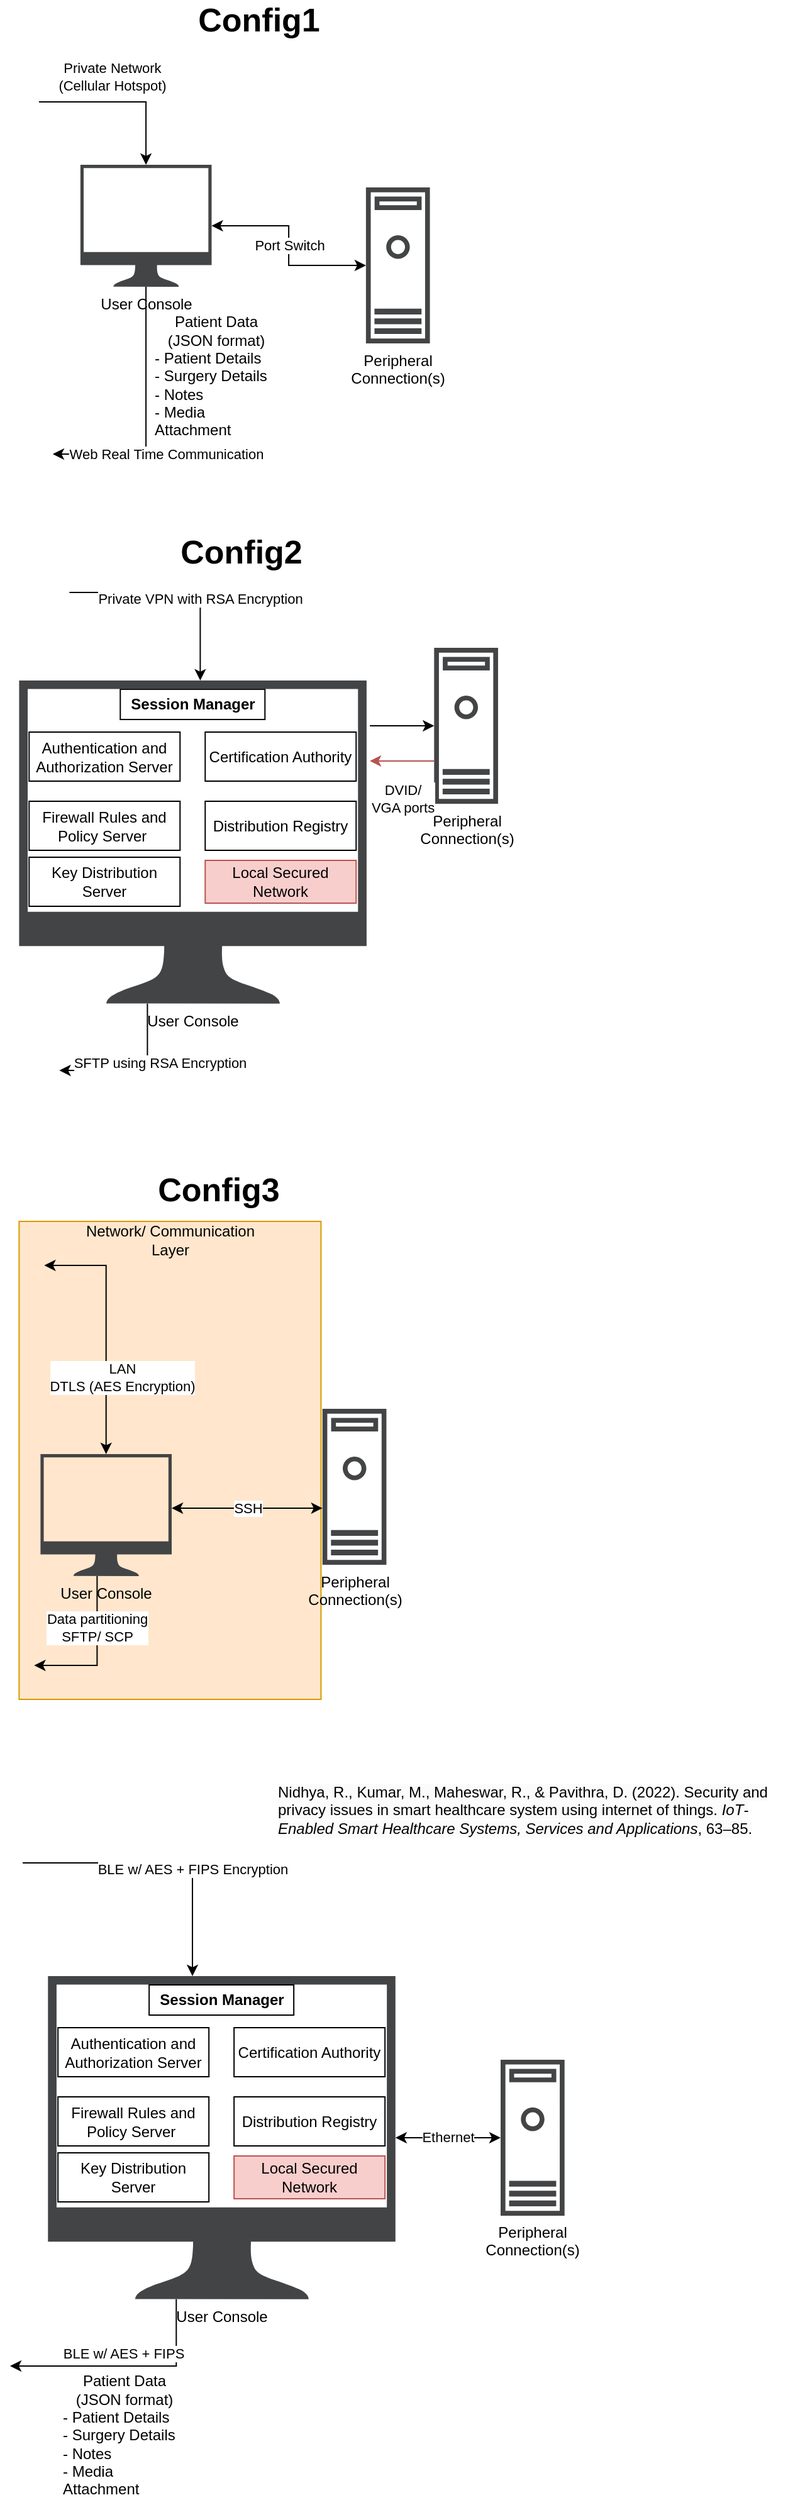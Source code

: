 <mxfile version="24.0.4" type="github">
  <diagram name="Page-1" id="-v-v0UjTu-cKlCj0ydJt">
    <mxGraphModel dx="1434" dy="814" grid="1" gridSize="10" guides="1" tooltips="1" connect="1" arrows="1" fold="1" page="1" pageScale="1" pageWidth="850" pageHeight="1100" math="0" shadow="0">
      <root>
        <mxCell id="0" />
        <mxCell id="1" parent="0" />
        <mxCell id="VvkDmHgtMDMKBXO0bv3q-11" value="User Console" style="sketch=0;pointerEvents=1;shadow=0;dashed=0;html=1;strokeColor=none;fillColor=#434445;aspect=fixed;labelPosition=center;verticalLabelPosition=bottom;verticalAlign=top;align=center;outlineConnect=0;shape=mxgraph.vvd.monitor;" vertex="1" parent="1">
          <mxGeometry x="235.14" y="1600" width="276.25" height="256.9" as="geometry" />
        </mxCell>
        <mxCell id="dY09yrTRymv2y340_UgG-1" value="&lt;p style=&quot;line-height: 110%;&quot;&gt;&lt;br&gt;&lt;/p&gt;" style="rounded=0;whiteSpace=wrap;html=1;fillColor=#ffe6cc;strokeColor=#d79b00;" parent="1" vertex="1">
          <mxGeometry x="212.2" y="1000" width="240" height="380" as="geometry" />
        </mxCell>
        <mxCell id="dY09yrTRymv2y340_UgG-2" value="Peripheral&lt;br&gt;Connection(s)" style="sketch=0;pointerEvents=1;shadow=0;dashed=0;html=1;strokeColor=none;fillColor=#434445;aspect=fixed;labelPosition=center;verticalLabelPosition=bottom;verticalAlign=top;align=center;outlineConnect=0;shape=mxgraph.vvd.machine;" parent="1" vertex="1">
          <mxGeometry x="453.37" y="1149" width="50.84" height="124" as="geometry" />
        </mxCell>
        <mxCell id="dY09yrTRymv2y340_UgG-3" value="LAN &lt;br&gt;DTLS (AES Encryption)" style="edgeStyle=orthogonalEdgeStyle;rounded=0;orthogonalLoop=1;jettySize=auto;html=1;startArrow=classic;startFill=1;" parent="1" source="dY09yrTRymv2y340_UgG-5" edge="1">
          <mxGeometry x="-0.381" y="-13" relative="1" as="geometry">
            <mxPoint x="232.2" y="1035" as="targetPoint" />
            <Array as="points">
              <mxPoint x="281.2" y="1035" />
            </Array>
            <mxPoint as="offset" />
          </mxGeometry>
        </mxCell>
        <mxCell id="dY09yrTRymv2y340_UgG-4" value="Data partitioning &lt;br&gt;SFTP/ SCP" style="edgeStyle=orthogonalEdgeStyle;rounded=0;orthogonalLoop=1;jettySize=auto;html=1;" parent="1" source="dY09yrTRymv2y340_UgG-5" edge="1">
          <mxGeometry x="-0.322" relative="1" as="geometry">
            <mxPoint x="224.2" y="1353" as="targetPoint" />
            <Array as="points">
              <mxPoint x="274.2" y="1353" />
            </Array>
            <mxPoint as="offset" />
          </mxGeometry>
        </mxCell>
        <mxCell id="dY09yrTRymv2y340_UgG-5" value="User Console" style="sketch=0;pointerEvents=1;shadow=0;dashed=0;html=1;strokeColor=none;fillColor=#434445;aspect=fixed;labelPosition=center;verticalLabelPosition=bottom;verticalAlign=top;align=center;outlineConnect=0;shape=mxgraph.vvd.monitor;" parent="1" vertex="1">
          <mxGeometry x="229.2" y="1185" width="104.3" height="97" as="geometry" />
        </mxCell>
        <mxCell id="dY09yrTRymv2y340_UgG-6" value="SSH" style="edgeStyle=orthogonalEdgeStyle;rounded=0;orthogonalLoop=1;jettySize=auto;html=1;startArrow=classic;startFill=1;" parent="1" source="dY09yrTRymv2y340_UgG-5" target="dY09yrTRymv2y340_UgG-2" edge="1">
          <mxGeometry x="0.013" relative="1" as="geometry">
            <mxPoint x="495.199" y="1185" as="sourcePoint" />
            <mxPoint x="563.37" y="1095" as="targetPoint" />
            <Array as="points">
              <mxPoint x="439.2" y="1228" />
              <mxPoint x="439.2" y="1228" />
            </Array>
            <mxPoint as="offset" />
          </mxGeometry>
        </mxCell>
        <mxCell id="dY09yrTRymv2y340_UgG-7" value="Private Network &lt;br&gt;(Cellular Hotspot)" style="edgeStyle=orthogonalEdgeStyle;rounded=0;orthogonalLoop=1;jettySize=auto;html=1;startArrow=classic;startFill=1;endArrow=none;endFill=0;" parent="1" source="dY09yrTRymv2y340_UgG-9" edge="1">
          <mxGeometry x="0.15" y="-20" relative="1" as="geometry">
            <mxPoint x="227.94" y="110" as="targetPoint" />
            <Array as="points">
              <mxPoint x="312.94" y="110" />
              <mxPoint x="228.94" y="110" />
            </Array>
            <mxPoint as="offset" />
          </mxGeometry>
        </mxCell>
        <mxCell id="dY09yrTRymv2y340_UgG-8" value="Web Real Time Communication" style="edgeStyle=orthogonalEdgeStyle;rounded=0;orthogonalLoop=1;jettySize=auto;html=1;" parent="1" source="dY09yrTRymv2y340_UgG-9" edge="1">
          <mxGeometry x="0.284" y="-16" relative="1" as="geometry">
            <mxPoint x="238.94" y="390" as="targetPoint" />
            <Array as="points">
              <mxPoint x="312.94" y="390" />
            </Array>
            <mxPoint x="16" y="16" as="offset" />
          </mxGeometry>
        </mxCell>
        <mxCell id="dY09yrTRymv2y340_UgG-9" value="User Console" style="sketch=0;pointerEvents=1;shadow=0;dashed=0;html=1;strokeColor=none;fillColor=#434445;aspect=fixed;labelPosition=center;verticalLabelPosition=bottom;verticalAlign=top;align=center;outlineConnect=0;shape=mxgraph.vvd.monitor;" parent="1" vertex="1">
          <mxGeometry x="260.94" y="160" width="104.3" height="97" as="geometry" />
        </mxCell>
        <mxCell id="dY09yrTRymv2y340_UgG-10" value="Port Switch" style="edgeStyle=orthogonalEdgeStyle;rounded=0;orthogonalLoop=1;jettySize=auto;html=1;startArrow=classic;startFill=1;" parent="1" source="dY09yrTRymv2y340_UgG-9" target="dY09yrTRymv2y340_UgG-26" edge="1">
          <mxGeometry relative="1" as="geometry">
            <mxPoint x="526.939" y="220" as="sourcePoint" />
            <mxPoint x="484.94" y="246" as="targetPoint" />
            <Array as="points" />
          </mxGeometry>
        </mxCell>
        <mxCell id="dY09yrTRymv2y340_UgG-11" value="Patient Data&lt;br&gt;(JSON format)&lt;br&gt;&lt;div style=&quot;text-align: left;&quot;&gt;&lt;span style=&quot;background-color: initial;&quot;&gt;- Patient Details&lt;/span&gt;&lt;/div&gt;&lt;div style=&quot;text-align: left;&quot;&gt;&lt;span style=&quot;background-color: initial;&quot;&gt;- Surgery Details&lt;/span&gt;&lt;/div&gt;&lt;div style=&quot;text-align: left;&quot;&gt;&lt;span style=&quot;background-color: initial;&quot;&gt;- Notes&lt;/span&gt;&lt;/div&gt;&lt;div style=&quot;text-align: left;&quot;&gt;&lt;span style=&quot;background-color: initial;&quot;&gt;- Media Attachment&lt;/span&gt;&lt;/div&gt;" style="text;html=1;align=center;verticalAlign=middle;whiteSpace=wrap;rounded=0;" parent="1" vertex="1">
          <mxGeometry x="318.94" y="283" width="100" height="90" as="geometry" />
        </mxCell>
        <mxCell id="dY09yrTRymv2y340_UgG-12" value="Network/ Communication Layer" style="text;html=1;align=center;verticalAlign=middle;whiteSpace=wrap;rounded=0;" parent="1" vertex="1">
          <mxGeometry x="263.7" y="1000" width="137" height="30" as="geometry" />
        </mxCell>
        <mxCell id="dY09yrTRymv2y340_UgG-13" value="&lt;b&gt;Session Manager&lt;/b&gt;" style="rounded=0;whiteSpace=wrap;html=1;" parent="1" vertex="1">
          <mxGeometry x="292.64" y="577" width="115" height="24" as="geometry" />
        </mxCell>
        <mxCell id="dY09yrTRymv2y340_UgG-14" value="Authentication and Authorization Server" style="rounded=0;whiteSpace=wrap;html=1;" parent="1" vertex="1">
          <mxGeometry x="220.14" y="611" width="120" height="39" as="geometry" />
        </mxCell>
        <mxCell id="dY09yrTRymv2y340_UgG-15" value="Firewall Rules and Policy Server&amp;nbsp;" style="rounded=0;whiteSpace=wrap;html=1;" parent="1" vertex="1">
          <mxGeometry x="220.14" y="666" width="120" height="39" as="geometry" />
        </mxCell>
        <mxCell id="dY09yrTRymv2y340_UgG-16" value="Certification Authority" style="rounded=0;whiteSpace=wrap;html=1;" parent="1" vertex="1">
          <mxGeometry x="360.14" y="611" width="120" height="39" as="geometry" />
        </mxCell>
        <mxCell id="dY09yrTRymv2y340_UgG-17" value="Distribution Registry" style="rounded=0;whiteSpace=wrap;html=1;" parent="1" vertex="1">
          <mxGeometry x="360.14" y="666" width="120" height="39" as="geometry" />
        </mxCell>
        <mxCell id="dY09yrTRymv2y340_UgG-18" value="Key Distribution Server" style="rounded=0;whiteSpace=wrap;html=1;" parent="1" vertex="1">
          <mxGeometry x="220.14" y="710.5" width="120" height="39" as="geometry" />
        </mxCell>
        <mxCell id="dY09yrTRymv2y340_UgG-19" value="Local Secured Network" style="rounded=0;whiteSpace=wrap;html=1;fillColor=#f8cecc;strokeColor=#b85450;" parent="1" vertex="1">
          <mxGeometry x="360.14" y="713" width="120" height="34" as="geometry" />
        </mxCell>
        <mxCell id="dY09yrTRymv2y340_UgG-20" value="Private VPN with RSA Encryption" style="edgeStyle=orthogonalEdgeStyle;rounded=0;orthogonalLoop=1;jettySize=auto;html=1;startArrow=classic;startFill=1;endArrow=none;endFill=0;" parent="1" source="dY09yrTRymv2y340_UgG-22" edge="1">
          <mxGeometry x="-0.245" relative="1" as="geometry">
            <mxPoint x="252.2" y="500" as="targetPoint" />
            <Array as="points">
              <mxPoint x="356.2" y="500" />
              <mxPoint x="254.2" y="500" />
            </Array>
            <mxPoint as="offset" />
          </mxGeometry>
        </mxCell>
        <mxCell id="dY09yrTRymv2y340_UgG-21" value="SFTP using RSA Encryption" style="edgeStyle=orthogonalEdgeStyle;rounded=0;orthogonalLoop=1;jettySize=auto;html=1;" parent="1" source="dY09yrTRymv2y340_UgG-22" edge="1">
          <mxGeometry x="-0.233" y="10" relative="1" as="geometry">
            <mxPoint x="244.2" y="880" as="targetPoint" />
            <Array as="points">
              <mxPoint x="314.2" y="880" />
            </Array>
            <mxPoint as="offset" />
          </mxGeometry>
        </mxCell>
        <mxCell id="dY09yrTRymv2y340_UgG-22" value="User Console" style="sketch=0;pointerEvents=1;shadow=0;dashed=0;html=1;strokeColor=none;fillColor=#434445;aspect=fixed;labelPosition=center;verticalLabelPosition=bottom;verticalAlign=top;align=center;outlineConnect=0;shape=mxgraph.vvd.monitor;" parent="1" vertex="1">
          <mxGeometry x="212.2" y="570" width="276.25" height="256.9" as="geometry" />
        </mxCell>
        <mxCell id="dY09yrTRymv2y340_UgG-23" value="&lt;b&gt;&lt;font style=&quot;font-size: 26px;&quot;&gt;Config1&lt;/font&gt;&lt;/b&gt;" style="text;html=1;align=center;verticalAlign=middle;whiteSpace=wrap;rounded=0;" parent="1" vertex="1">
          <mxGeometry x="372.59" y="30" width="60" height="30" as="geometry" />
        </mxCell>
        <mxCell id="dY09yrTRymv2y340_UgG-24" value="&lt;b&gt;&lt;font style=&quot;font-size: 26px;&quot;&gt;Config2&lt;br&gt;&lt;/font&gt;&lt;/b&gt;" style="text;html=1;align=center;verticalAlign=middle;whiteSpace=wrap;rounded=0;" parent="1" vertex="1">
          <mxGeometry x="358.59" y="453" width="60" height="30" as="geometry" />
        </mxCell>
        <mxCell id="dY09yrTRymv2y340_UgG-25" value="&lt;b&gt;&lt;font style=&quot;font-size: 26px;&quot;&gt;Config3&lt;/font&gt;&lt;/b&gt;" style="text;html=1;align=center;verticalAlign=middle;whiteSpace=wrap;rounded=0;" parent="1" vertex="1">
          <mxGeometry x="341" y="960" width="60" height="30" as="geometry" />
        </mxCell>
        <mxCell id="dY09yrTRymv2y340_UgG-26" value="Peripheral&lt;br&gt;Connection(s)" style="sketch=0;pointerEvents=1;shadow=0;dashed=0;html=1;strokeColor=none;fillColor=#434445;aspect=fixed;labelPosition=center;verticalLabelPosition=bottom;verticalAlign=top;align=center;outlineConnect=0;shape=mxgraph.vvd.machine;" parent="1" vertex="1">
          <mxGeometry x="487.94" y="178" width="50.84" height="124" as="geometry" />
        </mxCell>
        <mxCell id="dY09yrTRymv2y340_UgG-27" value="Peripheral&lt;br&gt;Connection(s)" style="sketch=0;pointerEvents=1;shadow=0;dashed=0;html=1;strokeColor=none;fillColor=#434445;aspect=fixed;labelPosition=center;verticalLabelPosition=bottom;verticalAlign=top;align=center;outlineConnect=0;shape=mxgraph.vvd.machine;" parent="1" vertex="1">
          <mxGeometry x="542.14" y="544" width="50.84" height="124" as="geometry" />
        </mxCell>
        <mxCell id="dY09yrTRymv2y340_UgG-28" style="edgeStyle=orthogonalEdgeStyle;rounded=0;orthogonalLoop=1;jettySize=auto;html=1;startArrow=none;startFill=0;" parent="1" target="dY09yrTRymv2y340_UgG-27" edge="1">
          <mxGeometry relative="1" as="geometry">
            <mxPoint x="491.03" y="606" as="sourcePoint" />
            <mxPoint x="567.14" y="504" as="targetPoint" />
            <Array as="points">
              <mxPoint x="520.03" y="606" />
              <mxPoint x="520.03" y="606" />
            </Array>
          </mxGeometry>
        </mxCell>
        <mxCell id="dY09yrTRymv2y340_UgG-29" value="DVID/ &lt;br&gt;VGA ports" style="edgeStyle=orthogonalEdgeStyle;rounded=0;orthogonalLoop=1;jettySize=auto;html=1;fillColor=#f8cecc;strokeColor=#b85450;" parent="1" source="dY09yrTRymv2y340_UgG-27" edge="1">
          <mxGeometry x="-0.013" y="30" relative="1" as="geometry">
            <mxPoint x="567.14" y="523.059" as="sourcePoint" />
            <Array as="points">
              <mxPoint x="520.03" y="634" />
              <mxPoint x="520.03" y="634" />
            </Array>
            <mxPoint x="491.03" y="634" as="targetPoint" />
            <mxPoint as="offset" />
          </mxGeometry>
        </mxCell>
        <mxCell id="VvkDmHgtMDMKBXO0bv3q-1" value="Patient Data&lt;br&gt;(JSON format)&lt;br&gt;&lt;div style=&quot;text-align: left;&quot;&gt;&lt;span style=&quot;background-color: initial;&quot;&gt;- Patient Details&lt;/span&gt;&lt;/div&gt;&lt;div style=&quot;text-align: left;&quot;&gt;&lt;span style=&quot;background-color: initial;&quot;&gt;- Surgery Details&lt;/span&gt;&lt;/div&gt;&lt;div style=&quot;text-align: left;&quot;&gt;&lt;span style=&quot;background-color: initial;&quot;&gt;- Notes&lt;/span&gt;&lt;/div&gt;&lt;div style=&quot;text-align: left;&quot;&gt;&lt;span style=&quot;background-color: initial;&quot;&gt;- Media Attachment&lt;/span&gt;&lt;/div&gt;" style="text;html=1;align=center;verticalAlign=middle;whiteSpace=wrap;rounded=0;" vertex="1" parent="1">
          <mxGeometry x="246.35" y="1920" width="100" height="90" as="geometry" />
        </mxCell>
        <mxCell id="VvkDmHgtMDMKBXO0bv3q-12" value="Ethernet" style="edgeStyle=orthogonalEdgeStyle;rounded=0;orthogonalLoop=1;jettySize=auto;html=1;startArrow=classic;startFill=1;" edge="1" parent="1" source="VvkDmHgtMDMKBXO0bv3q-2" target="VvkDmHgtMDMKBXO0bv3q-11">
          <mxGeometry relative="1" as="geometry" />
        </mxCell>
        <mxCell id="VvkDmHgtMDMKBXO0bv3q-2" value="Peripheral&lt;br&gt;Connection(s)" style="sketch=0;pointerEvents=1;shadow=0;dashed=0;html=1;strokeColor=none;fillColor=#434445;aspect=fixed;labelPosition=center;verticalLabelPosition=bottom;verticalAlign=top;align=center;outlineConnect=0;shape=mxgraph.vvd.machine;" vertex="1" parent="1">
          <mxGeometry x="595" y="1666.45" width="50.84" height="124" as="geometry" />
        </mxCell>
        <mxCell id="VvkDmHgtMDMKBXO0bv3q-3" value="&lt;b&gt;Session Manager&lt;/b&gt;" style="rounded=0;whiteSpace=wrap;html=1;" vertex="1" parent="1">
          <mxGeometry x="315.58" y="1607" width="115" height="24" as="geometry" />
        </mxCell>
        <mxCell id="VvkDmHgtMDMKBXO0bv3q-4" value="Authentication and Authorization Server" style="rounded=0;whiteSpace=wrap;html=1;" vertex="1" parent="1">
          <mxGeometry x="243.08" y="1641" width="120" height="39" as="geometry" />
        </mxCell>
        <mxCell id="VvkDmHgtMDMKBXO0bv3q-5" value="Firewall Rules and Policy Server&amp;nbsp;" style="rounded=0;whiteSpace=wrap;html=1;" vertex="1" parent="1">
          <mxGeometry x="243.08" y="1696" width="120" height="39" as="geometry" />
        </mxCell>
        <mxCell id="VvkDmHgtMDMKBXO0bv3q-6" value="Certification Authority" style="rounded=0;whiteSpace=wrap;html=1;" vertex="1" parent="1">
          <mxGeometry x="383.08" y="1641" width="120" height="39" as="geometry" />
        </mxCell>
        <mxCell id="VvkDmHgtMDMKBXO0bv3q-7" value="Distribution Registry" style="rounded=0;whiteSpace=wrap;html=1;" vertex="1" parent="1">
          <mxGeometry x="383.08" y="1696" width="120" height="39" as="geometry" />
        </mxCell>
        <mxCell id="VvkDmHgtMDMKBXO0bv3q-8" value="Key Distribution Server" style="rounded=0;whiteSpace=wrap;html=1;" vertex="1" parent="1">
          <mxGeometry x="243.08" y="1740.5" width="120" height="39" as="geometry" />
        </mxCell>
        <mxCell id="VvkDmHgtMDMKBXO0bv3q-9" value="Local Secured Network" style="rounded=0;whiteSpace=wrap;html=1;fillColor=#f8cecc;strokeColor=#b85450;" vertex="1" parent="1">
          <mxGeometry x="383.08" y="1743" width="120" height="34" as="geometry" />
        </mxCell>
        <mxCell id="VvkDmHgtMDMKBXO0bv3q-10" value="BLE w/ AES + FIPS" style="edgeStyle=orthogonalEdgeStyle;rounded=0;orthogonalLoop=1;jettySize=auto;html=1;" edge="1" parent="1" source="VvkDmHgtMDMKBXO0bv3q-11">
          <mxGeometry x="0.028" y="-10" relative="1" as="geometry">
            <mxPoint x="205" y="1910" as="targetPoint" />
            <Array as="points">
              <mxPoint x="337.14" y="1910" />
            </Array>
            <mxPoint as="offset" />
          </mxGeometry>
        </mxCell>
        <mxCell id="VvkDmHgtMDMKBXO0bv3q-13" value="BLE w/ AES + FIPS Encryption" style="edgeStyle=orthogonalEdgeStyle;rounded=0;orthogonalLoop=1;jettySize=auto;html=1;startArrow=classic;startFill=1;endArrow=none;endFill=0;" edge="1" parent="1" source="VvkDmHgtMDMKBXO0bv3q-11">
          <mxGeometry x="-0.245" relative="1" as="geometry">
            <mxPoint x="215" y="1510" as="targetPoint" />
            <Array as="points">
              <mxPoint x="350" y="1510" />
            </Array>
            <mxPoint as="offset" />
            <mxPoint x="350.15" y="1580" as="sourcePoint" />
          </mxGeometry>
        </mxCell>
        <mxCell id="VvkDmHgtMDMKBXO0bv3q-14" value="&lt;span style=&quot;color: rgb(0, 0, 0); font-family: Helvetica; font-size: 12px; font-style: normal; font-variant-ligatures: normal; font-variant-caps: normal; font-weight: 400; letter-spacing: normal; orphans: 2; text-align: left; text-indent: -24px; text-transform: none; widows: 2; word-spacing: 0px; -webkit-text-stroke-width: 0px; white-space: normal; background-color: rgb(251, 251, 251); text-decoration-thickness: initial; text-decoration-style: initial; text-decoration-color: initial; display: inline !important; float: none;&quot;&gt;Nidhya, R., Kumar, M., Maheswar, R., &amp;amp; Pavithra, D. (2022). Security and privacy issues in smart healthcare system using internet of things.&lt;span&gt;&amp;nbsp;&lt;/span&gt;&lt;/span&gt;&lt;i style=&quot;color: rgb(0, 0, 0); font-family: Helvetica; font-size: 12px; font-variant-ligatures: normal; font-variant-caps: normal; font-weight: 400; letter-spacing: normal; orphans: 2; text-align: left; text-indent: -24px; text-transform: none; widows: 2; word-spacing: 0px; -webkit-text-stroke-width: 0px; white-space: normal; background-color: rgb(251, 251, 251); text-decoration-thickness: initial; text-decoration-style: initial; text-decoration-color: initial;&quot;&gt;IoT‐Enabled Smart Healthcare Systems, Services and Applications&lt;/i&gt;&lt;span style=&quot;color: rgb(0, 0, 0); font-family: Helvetica; font-size: 12px; font-style: normal; font-variant-ligatures: normal; font-variant-caps: normal; font-weight: 400; letter-spacing: normal; orphans: 2; text-align: left; text-indent: -24px; text-transform: none; widows: 2; word-spacing: 0px; -webkit-text-stroke-width: 0px; white-space: normal; background-color: rgb(251, 251, 251); text-decoration-thickness: initial; text-decoration-style: initial; text-decoration-color: initial; display: inline !important; float: none;&quot;&gt;, 63–85.&lt;/span&gt;" style="text;whiteSpace=wrap;html=1;" vertex="1" parent="1">
          <mxGeometry x="415.58" y="1440" width="420" height="70" as="geometry" />
        </mxCell>
      </root>
    </mxGraphModel>
  </diagram>
</mxfile>
